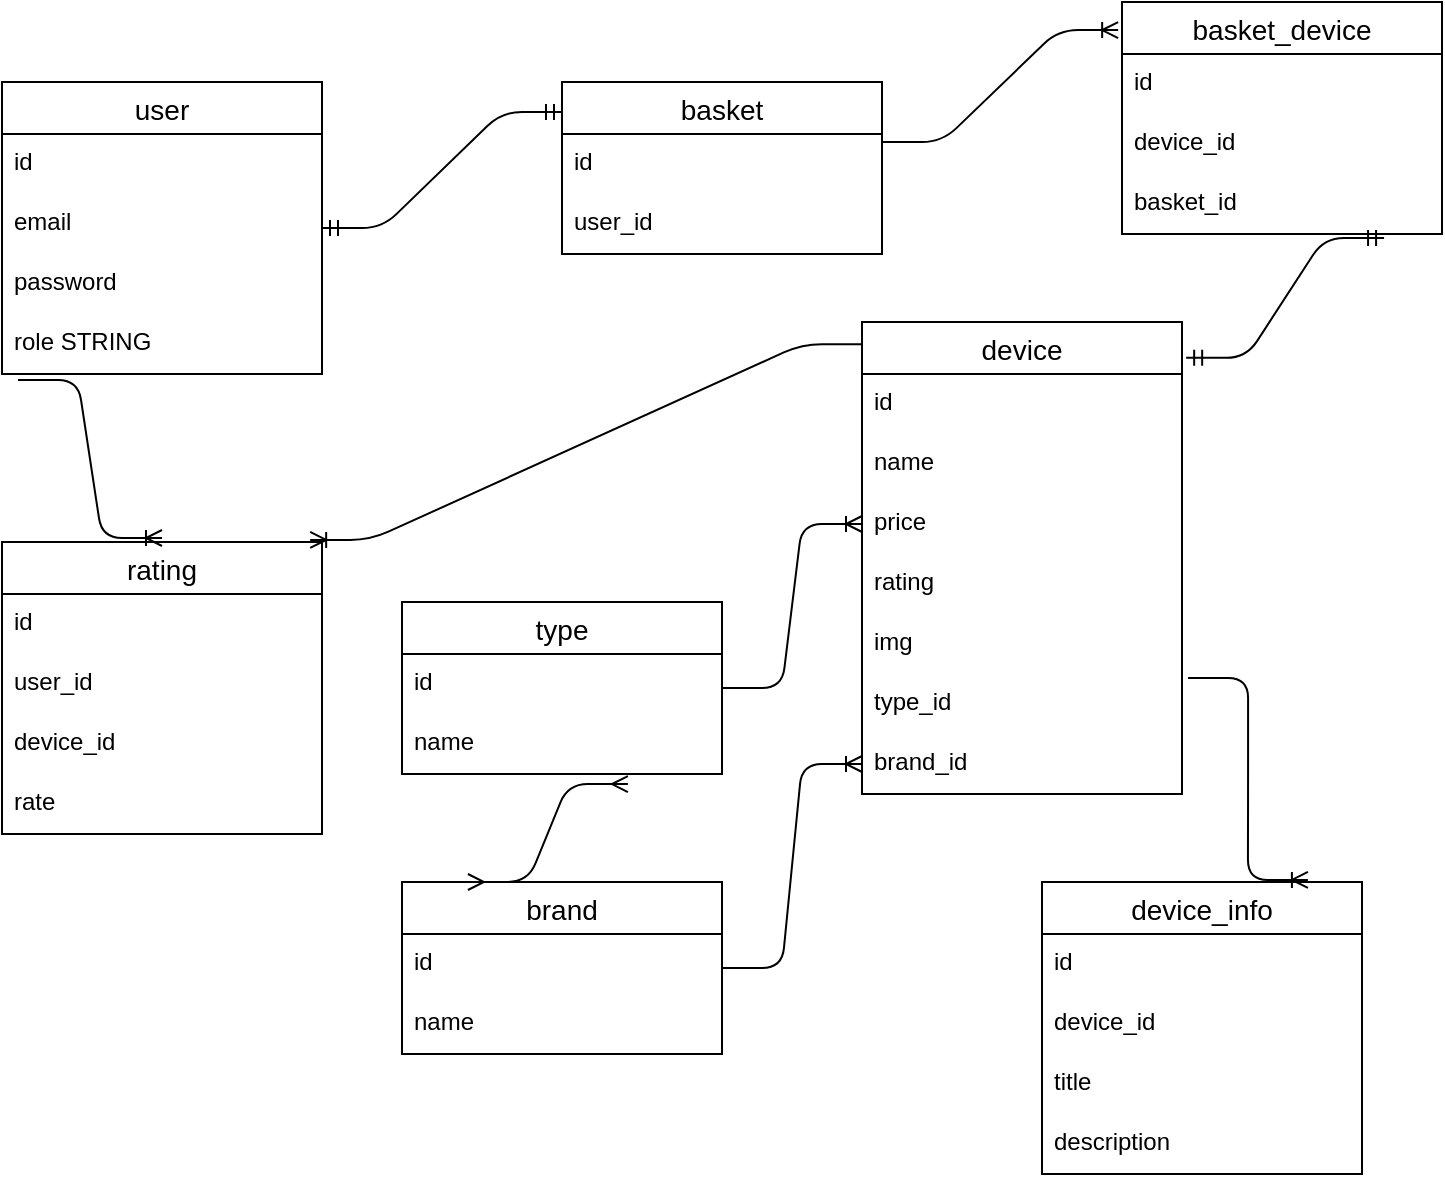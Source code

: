 <mxfile version="14.8.2" type="device"><diagram id="SoLyOxSszxQE5Uttd0ok" name="Page-1"><mxGraphModel dx="1351" dy="800" grid="1" gridSize="10" guides="1" tooltips="1" connect="1" arrows="1" fold="1" page="1" pageScale="1" pageWidth="827" pageHeight="1169" math="0" shadow="0"><root><mxCell id="0"/><mxCell id="1" parent="0"/><object label="user" role="" placeholders="1" id="0nqvle6WtVPucd19vKK_-6"><mxCell style="swimlane;fontStyle=0;childLayout=stackLayout;horizontal=1;startSize=26;horizontalStack=0;resizeParent=1;resizeParentMax=0;resizeLast=0;collapsible=1;marginBottom=0;align=center;fontSize=14;" vertex="1" parent="1"><mxGeometry x="40" y="80" width="160" height="146" as="geometry"/></mxCell></object><mxCell id="0nqvle6WtVPucd19vKK_-7" value="id" style="text;strokeColor=none;fillColor=none;spacingLeft=4;spacingRight=4;overflow=hidden;rotatable=0;points=[[0,0.5],[1,0.5]];portConstraint=eastwest;fontSize=12;" vertex="1" parent="0nqvle6WtVPucd19vKK_-6"><mxGeometry y="26" width="160" height="30" as="geometry"/></mxCell><mxCell id="0nqvle6WtVPucd19vKK_-8" value="email" style="text;strokeColor=none;fillColor=none;spacingLeft=4;spacingRight=4;overflow=hidden;rotatable=0;points=[[0,0.5],[1,0.5]];portConstraint=eastwest;fontSize=12;" vertex="1" parent="0nqvle6WtVPucd19vKK_-6"><mxGeometry y="56" width="160" height="30" as="geometry"/></mxCell><mxCell id="0nqvle6WtVPucd19vKK_-11" value="password" style="text;strokeColor=none;fillColor=none;spacingLeft=4;spacingRight=4;overflow=hidden;rotatable=0;points=[[0,0.5],[1,0.5]];portConstraint=eastwest;fontSize=12;" vertex="1" parent="0nqvle6WtVPucd19vKK_-6"><mxGeometry y="86" width="160" height="30" as="geometry"/></mxCell><mxCell id="0nqvle6WtVPucd19vKK_-9" value="role STRING" style="text;strokeColor=none;fillColor=none;spacingLeft=4;spacingRight=4;overflow=hidden;rotatable=0;points=[[0,0.5],[1,0.5]];portConstraint=eastwest;fontSize=12;" vertex="1" parent="0nqvle6WtVPucd19vKK_-6"><mxGeometry y="116" width="160" height="30" as="geometry"/></mxCell><mxCell id="0nqvle6WtVPucd19vKK_-12" value="basket" style="swimlane;fontStyle=0;childLayout=stackLayout;horizontal=1;startSize=26;horizontalStack=0;resizeParent=1;resizeParentMax=0;resizeLast=0;collapsible=1;marginBottom=0;align=center;fontSize=14;" vertex="1" parent="1"><mxGeometry x="320" y="80" width="160" height="86" as="geometry"/></mxCell><mxCell id="0nqvle6WtVPucd19vKK_-13" value="id" style="text;strokeColor=none;fillColor=none;spacingLeft=4;spacingRight=4;overflow=hidden;rotatable=0;points=[[0,0.5],[1,0.5]];portConstraint=eastwest;fontSize=12;" vertex="1" parent="0nqvle6WtVPucd19vKK_-12"><mxGeometry y="26" width="160" height="30" as="geometry"/></mxCell><mxCell id="0nqvle6WtVPucd19vKK_-14" value="user_id&#10;" style="text;strokeColor=none;fillColor=none;spacingLeft=4;spacingRight=4;overflow=hidden;rotatable=0;points=[[0,0.5],[1,0.5]];portConstraint=eastwest;fontSize=12;" vertex="1" parent="0nqvle6WtVPucd19vKK_-12"><mxGeometry y="56" width="160" height="30" as="geometry"/></mxCell><mxCell id="0nqvle6WtVPucd19vKK_-16" value="" style="edgeStyle=entityRelationEdgeStyle;fontSize=12;html=1;endArrow=ERmandOne;startArrow=ERmandOne;entryX=0;entryY=0.174;entryDx=0;entryDy=0;entryPerimeter=0;" edge="1" parent="1" source="0nqvle6WtVPucd19vKK_-6" target="0nqvle6WtVPucd19vKK_-12"><mxGeometry width="100" height="100" relative="1" as="geometry"><mxPoint x="230" y="226" as="sourcePoint"/><mxPoint x="330" y="126" as="targetPoint"/></mxGeometry></mxCell><mxCell id="0nqvle6WtVPucd19vKK_-17" value="device" style="swimlane;fontStyle=0;childLayout=stackLayout;horizontal=1;startSize=26;horizontalStack=0;resizeParent=1;resizeParentMax=0;resizeLast=0;collapsible=1;marginBottom=0;align=center;fontSize=14;" vertex="1" parent="1"><mxGeometry x="470" y="200" width="160" height="236" as="geometry"/></mxCell><mxCell id="0nqvle6WtVPucd19vKK_-18" value="id" style="text;strokeColor=none;fillColor=none;spacingLeft=4;spacingRight=4;overflow=hidden;rotatable=0;points=[[0,0.5],[1,0.5]];portConstraint=eastwest;fontSize=12;" vertex="1" parent="0nqvle6WtVPucd19vKK_-17"><mxGeometry y="26" width="160" height="30" as="geometry"/></mxCell><mxCell id="0nqvle6WtVPucd19vKK_-19" value="name" style="text;strokeColor=none;fillColor=none;spacingLeft=4;spacingRight=4;overflow=hidden;rotatable=0;points=[[0,0.5],[1,0.5]];portConstraint=eastwest;fontSize=12;" vertex="1" parent="0nqvle6WtVPucd19vKK_-17"><mxGeometry y="56" width="160" height="30" as="geometry"/></mxCell><mxCell id="0nqvle6WtVPucd19vKK_-20" value="price" style="text;strokeColor=none;fillColor=none;spacingLeft=4;spacingRight=4;overflow=hidden;rotatable=0;points=[[0,0.5],[1,0.5]];portConstraint=eastwest;fontSize=12;" vertex="1" parent="0nqvle6WtVPucd19vKK_-17"><mxGeometry y="86" width="160" height="30" as="geometry"/></mxCell><mxCell id="0nqvle6WtVPucd19vKK_-21" value="rating" style="text;strokeColor=none;fillColor=none;spacingLeft=4;spacingRight=4;overflow=hidden;rotatable=0;points=[[0,0.5],[1,0.5]];portConstraint=eastwest;fontSize=12;" vertex="1" parent="0nqvle6WtVPucd19vKK_-17"><mxGeometry y="116" width="160" height="30" as="geometry"/></mxCell><mxCell id="0nqvle6WtVPucd19vKK_-22" value="img" style="text;strokeColor=none;fillColor=none;spacingLeft=4;spacingRight=4;overflow=hidden;rotatable=0;points=[[0,0.5],[1,0.5]];portConstraint=eastwest;fontSize=12;" vertex="1" parent="0nqvle6WtVPucd19vKK_-17"><mxGeometry y="146" width="160" height="30" as="geometry"/></mxCell><mxCell id="0nqvle6WtVPucd19vKK_-23" value="type_id" style="text;strokeColor=none;fillColor=none;spacingLeft=4;spacingRight=4;overflow=hidden;rotatable=0;points=[[0,0.5],[1,0.5]];portConstraint=eastwest;fontSize=12;" vertex="1" parent="0nqvle6WtVPucd19vKK_-17"><mxGeometry y="176" width="160" height="30" as="geometry"/></mxCell><mxCell id="0nqvle6WtVPucd19vKK_-24" value="brand_id" style="text;strokeColor=none;fillColor=none;spacingLeft=4;spacingRight=4;overflow=hidden;rotatable=0;points=[[0,0.5],[1,0.5]];portConstraint=eastwest;fontSize=12;" vertex="1" parent="0nqvle6WtVPucd19vKK_-17"><mxGeometry y="206" width="160" height="30" as="geometry"/></mxCell><mxCell id="0nqvle6WtVPucd19vKK_-25" value="type" style="swimlane;fontStyle=0;childLayout=stackLayout;horizontal=1;startSize=26;horizontalStack=0;resizeParent=1;resizeParentMax=0;resizeLast=0;collapsible=1;marginBottom=0;align=center;fontSize=14;" vertex="1" parent="1"><mxGeometry x="240" y="340" width="160" height="86" as="geometry"/></mxCell><mxCell id="0nqvle6WtVPucd19vKK_-26" value="id" style="text;strokeColor=none;fillColor=none;spacingLeft=4;spacingRight=4;overflow=hidden;rotatable=0;points=[[0,0.5],[1,0.5]];portConstraint=eastwest;fontSize=12;" vertex="1" parent="0nqvle6WtVPucd19vKK_-25"><mxGeometry y="26" width="160" height="30" as="geometry"/></mxCell><mxCell id="0nqvle6WtVPucd19vKK_-27" value="name" style="text;strokeColor=none;fillColor=none;spacingLeft=4;spacingRight=4;overflow=hidden;rotatable=0;points=[[0,0.5],[1,0.5]];portConstraint=eastwest;fontSize=12;" vertex="1" parent="0nqvle6WtVPucd19vKK_-25"><mxGeometry y="56" width="160" height="30" as="geometry"/></mxCell><mxCell id="0nqvle6WtVPucd19vKK_-29" value="brand" style="swimlane;fontStyle=0;childLayout=stackLayout;horizontal=1;startSize=26;horizontalStack=0;resizeParent=1;resizeParentMax=0;resizeLast=0;collapsible=1;marginBottom=0;align=center;fontSize=14;" vertex="1" parent="1"><mxGeometry x="240" y="480" width="160" height="86" as="geometry"/></mxCell><mxCell id="0nqvle6WtVPucd19vKK_-30" value="id" style="text;strokeColor=none;fillColor=none;spacingLeft=4;spacingRight=4;overflow=hidden;rotatable=0;points=[[0,0.5],[1,0.5]];portConstraint=eastwest;fontSize=12;" vertex="1" parent="0nqvle6WtVPucd19vKK_-29"><mxGeometry y="26" width="160" height="30" as="geometry"/></mxCell><mxCell id="0nqvle6WtVPucd19vKK_-31" value="name" style="text;strokeColor=none;fillColor=none;spacingLeft=4;spacingRight=4;overflow=hidden;rotatable=0;points=[[0,0.5],[1,0.5]];portConstraint=eastwest;fontSize=12;" vertex="1" parent="0nqvle6WtVPucd19vKK_-29"><mxGeometry y="56" width="160" height="30" as="geometry"/></mxCell><mxCell id="0nqvle6WtVPucd19vKK_-33" value="" style="edgeStyle=entityRelationEdgeStyle;fontSize=12;html=1;endArrow=ERoneToMany;entryX=0;entryY=0.5;entryDx=0;entryDy=0;" edge="1" parent="1" source="0nqvle6WtVPucd19vKK_-25" target="0nqvle6WtVPucd19vKK_-20"><mxGeometry width="100" height="100" relative="1" as="geometry"><mxPoint x="380" y="390" as="sourcePoint"/><mxPoint x="480" y="290" as="targetPoint"/></mxGeometry></mxCell><mxCell id="0nqvle6WtVPucd19vKK_-34" value="" style="edgeStyle=entityRelationEdgeStyle;fontSize=12;html=1;endArrow=ERoneToMany;entryX=0;entryY=0.5;entryDx=0;entryDy=0;" edge="1" parent="1" source="0nqvle6WtVPucd19vKK_-29" target="0nqvle6WtVPucd19vKK_-24"><mxGeometry width="100" height="100" relative="1" as="geometry"><mxPoint x="380" y="550" as="sourcePoint"/><mxPoint x="480" y="450" as="targetPoint"/></mxGeometry></mxCell><mxCell id="0nqvle6WtVPucd19vKK_-35" value="" style="edgeStyle=entityRelationEdgeStyle;fontSize=12;html=1;endArrow=ERmany;startArrow=ERmany;exitX=0.206;exitY=0;exitDx=0;exitDy=0;exitPerimeter=0;entryX=0.706;entryY=1.167;entryDx=0;entryDy=0;entryPerimeter=0;" edge="1" parent="1" source="0nqvle6WtVPucd19vKK_-29" target="0nqvle6WtVPucd19vKK_-27"><mxGeometry width="100" height="100" relative="1" as="geometry"><mxPoint x="230" y="510" as="sourcePoint"/><mxPoint x="345" y="287" as="targetPoint"/></mxGeometry></mxCell><mxCell id="0nqvle6WtVPucd19vKK_-36" value="device_info" style="swimlane;fontStyle=0;childLayout=stackLayout;horizontal=1;startSize=26;horizontalStack=0;resizeParent=1;resizeParentMax=0;resizeLast=0;collapsible=1;marginBottom=0;align=center;fontSize=14;" vertex="1" parent="1"><mxGeometry x="560" y="480" width="160" height="146" as="geometry"/></mxCell><mxCell id="0nqvle6WtVPucd19vKK_-37" value="id" style="text;strokeColor=none;fillColor=none;spacingLeft=4;spacingRight=4;overflow=hidden;rotatable=0;points=[[0,0.5],[1,0.5]];portConstraint=eastwest;fontSize=12;" vertex="1" parent="0nqvle6WtVPucd19vKK_-36"><mxGeometry y="26" width="160" height="30" as="geometry"/></mxCell><mxCell id="0nqvle6WtVPucd19vKK_-38" value="device_id" style="text;strokeColor=none;fillColor=none;spacingLeft=4;spacingRight=4;overflow=hidden;rotatable=0;points=[[0,0.5],[1,0.5]];portConstraint=eastwest;fontSize=12;" vertex="1" parent="0nqvle6WtVPucd19vKK_-36"><mxGeometry y="56" width="160" height="30" as="geometry"/></mxCell><mxCell id="0nqvle6WtVPucd19vKK_-39" value="title" style="text;strokeColor=none;fillColor=none;spacingLeft=4;spacingRight=4;overflow=hidden;rotatable=0;points=[[0,0.5],[1,0.5]];portConstraint=eastwest;fontSize=12;" vertex="1" parent="0nqvle6WtVPucd19vKK_-36"><mxGeometry y="86" width="160" height="30" as="geometry"/></mxCell><mxCell id="0nqvle6WtVPucd19vKK_-40" value="description" style="text;strokeColor=none;fillColor=none;spacingLeft=4;spacingRight=4;overflow=hidden;rotatable=0;points=[[0,0.5],[1,0.5]];portConstraint=eastwest;fontSize=12;" vertex="1" parent="0nqvle6WtVPucd19vKK_-36"><mxGeometry y="116" width="160" height="30" as="geometry"/></mxCell><mxCell id="0nqvle6WtVPucd19vKK_-41" value="" style="edgeStyle=entityRelationEdgeStyle;fontSize=12;html=1;endArrow=ERoneToMany;exitX=1.019;exitY=0.067;exitDx=0;exitDy=0;exitPerimeter=0;entryX=0.831;entryY=-0.007;entryDx=0;entryDy=0;entryPerimeter=0;" edge="1" parent="1" source="0nqvle6WtVPucd19vKK_-23" target="0nqvle6WtVPucd19vKK_-36"><mxGeometry width="100" height="100" relative="1" as="geometry"><mxPoint x="620" y="400" as="sourcePoint"/><mxPoint x="720" y="300" as="targetPoint"/></mxGeometry></mxCell><mxCell id="0nqvle6WtVPucd19vKK_-42" value="basket_device" style="swimlane;fontStyle=0;childLayout=stackLayout;horizontal=1;startSize=26;horizontalStack=0;resizeParent=1;resizeParentMax=0;resizeLast=0;collapsible=1;marginBottom=0;align=center;fontSize=14;" vertex="1" parent="1"><mxGeometry x="600" y="40" width="160" height="116" as="geometry"/></mxCell><mxCell id="0nqvle6WtVPucd19vKK_-43" value="id" style="text;strokeColor=none;fillColor=none;spacingLeft=4;spacingRight=4;overflow=hidden;rotatable=0;points=[[0,0.5],[1,0.5]];portConstraint=eastwest;fontSize=12;" vertex="1" parent="0nqvle6WtVPucd19vKK_-42"><mxGeometry y="26" width="160" height="30" as="geometry"/></mxCell><mxCell id="0nqvle6WtVPucd19vKK_-44" value="device_id" style="text;strokeColor=none;fillColor=none;spacingLeft=4;spacingRight=4;overflow=hidden;rotatable=0;points=[[0,0.5],[1,0.5]];portConstraint=eastwest;fontSize=12;" vertex="1" parent="0nqvle6WtVPucd19vKK_-42"><mxGeometry y="56" width="160" height="30" as="geometry"/></mxCell><mxCell id="0nqvle6WtVPucd19vKK_-45" value="basket_id" style="text;strokeColor=none;fillColor=none;spacingLeft=4;spacingRight=4;overflow=hidden;rotatable=0;points=[[0,0.5],[1,0.5]];portConstraint=eastwest;fontSize=12;" vertex="1" parent="0nqvle6WtVPucd19vKK_-42"><mxGeometry y="86" width="160" height="30" as="geometry"/></mxCell><mxCell id="0nqvle6WtVPucd19vKK_-46" value="" style="edgeStyle=entityRelationEdgeStyle;fontSize=12;html=1;endArrow=ERmandOne;startArrow=ERmandOne;exitX=1.013;exitY=0.076;exitDx=0;exitDy=0;exitPerimeter=0;entryX=0.819;entryY=1.067;entryDx=0;entryDy=0;entryPerimeter=0;" edge="1" parent="1" source="0nqvle6WtVPucd19vKK_-17" target="0nqvle6WtVPucd19vKK_-45"><mxGeometry width="100" height="100" relative="1" as="geometry"><mxPoint x="660" y="320" as="sourcePoint"/><mxPoint x="760" y="220" as="targetPoint"/></mxGeometry></mxCell><mxCell id="0nqvle6WtVPucd19vKK_-47" value="" style="edgeStyle=entityRelationEdgeStyle;fontSize=12;html=1;endArrow=ERoneToMany;exitX=1;exitY=0.133;exitDx=0;exitDy=0;exitPerimeter=0;entryX=-0.012;entryY=0.121;entryDx=0;entryDy=0;entryPerimeter=0;" edge="1" parent="1" source="0nqvle6WtVPucd19vKK_-13" target="0nqvle6WtVPucd19vKK_-42"><mxGeometry width="100" height="100" relative="1" as="geometry"><mxPoint x="480" y="130" as="sourcePoint"/><mxPoint x="580" y="30" as="targetPoint"/></mxGeometry></mxCell><mxCell id="0nqvle6WtVPucd19vKK_-48" value="rating" style="swimlane;fontStyle=0;childLayout=stackLayout;horizontal=1;startSize=26;horizontalStack=0;resizeParent=1;resizeParentMax=0;resizeLast=0;collapsible=1;marginBottom=0;align=center;fontSize=14;" vertex="1" parent="1"><mxGeometry x="40" y="310" width="160" height="146" as="geometry"/></mxCell><mxCell id="0nqvle6WtVPucd19vKK_-49" value="id" style="text;strokeColor=none;fillColor=none;spacingLeft=4;spacingRight=4;overflow=hidden;rotatable=0;points=[[0,0.5],[1,0.5]];portConstraint=eastwest;fontSize=12;" vertex="1" parent="0nqvle6WtVPucd19vKK_-48"><mxGeometry y="26" width="160" height="30" as="geometry"/></mxCell><mxCell id="0nqvle6WtVPucd19vKK_-50" value="user_id" style="text;strokeColor=none;fillColor=none;spacingLeft=4;spacingRight=4;overflow=hidden;rotatable=0;points=[[0,0.5],[1,0.5]];portConstraint=eastwest;fontSize=12;" vertex="1" parent="0nqvle6WtVPucd19vKK_-48"><mxGeometry y="56" width="160" height="30" as="geometry"/></mxCell><mxCell id="0nqvle6WtVPucd19vKK_-51" value="device_id" style="text;strokeColor=none;fillColor=none;spacingLeft=4;spacingRight=4;overflow=hidden;rotatable=0;points=[[0,0.5],[1,0.5]];portConstraint=eastwest;fontSize=12;" vertex="1" parent="0nqvle6WtVPucd19vKK_-48"><mxGeometry y="86" width="160" height="30" as="geometry"/></mxCell><mxCell id="0nqvle6WtVPucd19vKK_-52" value="rate" style="text;strokeColor=none;fillColor=none;spacingLeft=4;spacingRight=4;overflow=hidden;rotatable=0;points=[[0,0.5],[1,0.5]];portConstraint=eastwest;fontSize=12;" vertex="1" parent="0nqvle6WtVPucd19vKK_-48"><mxGeometry y="116" width="160" height="30" as="geometry"/></mxCell><mxCell id="0nqvle6WtVPucd19vKK_-53" value="" style="edgeStyle=entityRelationEdgeStyle;fontSize=12;html=1;endArrow=ERoneToMany;exitX=0.05;exitY=1.1;exitDx=0;exitDy=0;exitPerimeter=0;" edge="1" parent="1" source="0nqvle6WtVPucd19vKK_-9"><mxGeometry width="100" height="100" relative="1" as="geometry"><mxPoint x="260" y="770" as="sourcePoint"/><mxPoint x="120" y="308" as="targetPoint"/></mxGeometry></mxCell><mxCell id="0nqvle6WtVPucd19vKK_-54" value="" style="edgeStyle=entityRelationEdgeStyle;fontSize=12;html=1;endArrow=ERoneToMany;exitX=0;exitY=0.047;exitDx=0;exitDy=0;exitPerimeter=0;entryX=0.963;entryY=-0.007;entryDx=0;entryDy=0;entryPerimeter=0;" edge="1" parent="1" source="0nqvle6WtVPucd19vKK_-17" target="0nqvle6WtVPucd19vKK_-48"><mxGeometry width="100" height="100" relative="1" as="geometry"><mxPoint x="190" y="730" as="sourcePoint"/><mxPoint x="290" y="630" as="targetPoint"/></mxGeometry></mxCell></root></mxGraphModel></diagram></mxfile>